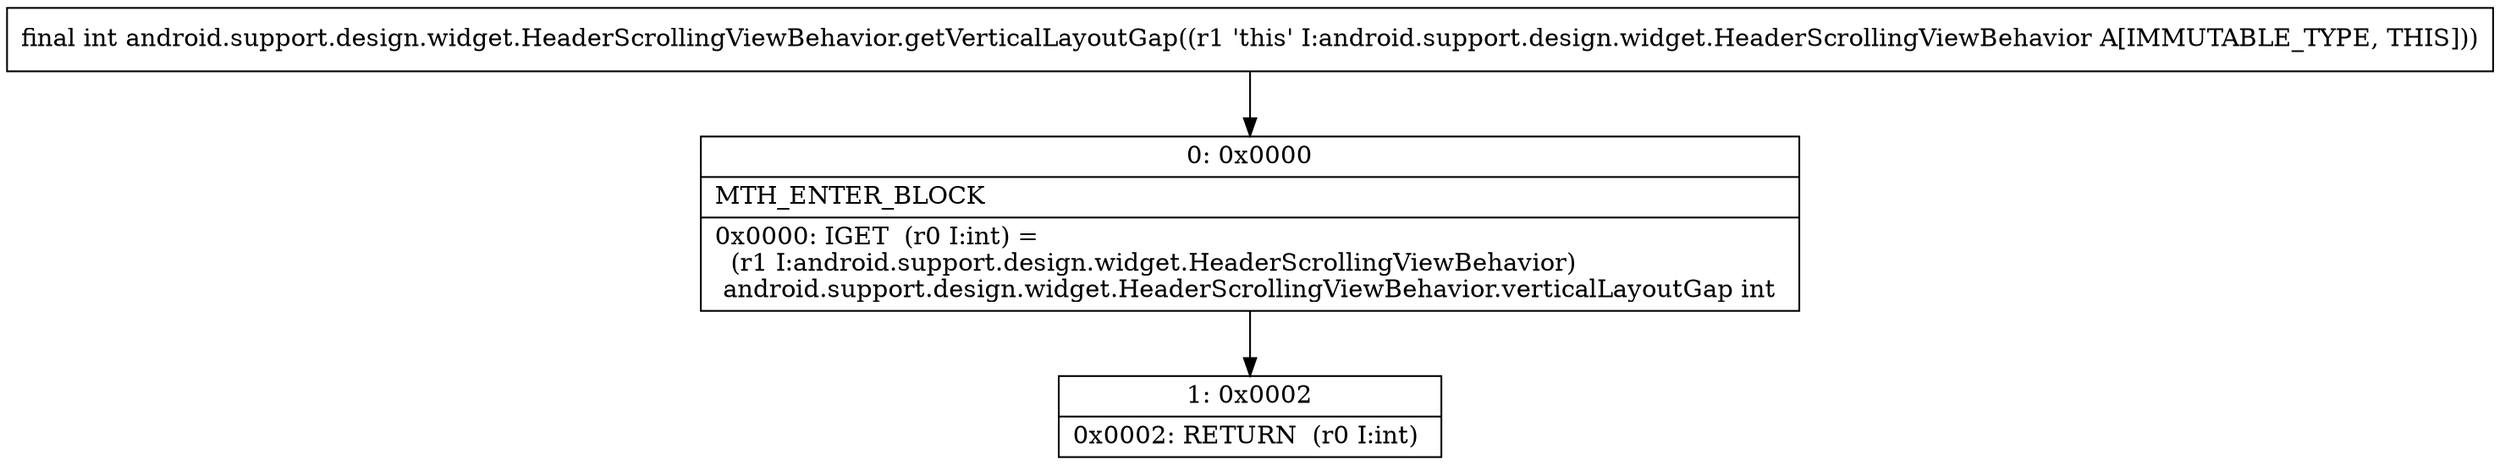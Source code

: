 digraph "CFG forandroid.support.design.widget.HeaderScrollingViewBehavior.getVerticalLayoutGap()I" {
Node_0 [shape=record,label="{0\:\ 0x0000|MTH_ENTER_BLOCK\l|0x0000: IGET  (r0 I:int) = \l  (r1 I:android.support.design.widget.HeaderScrollingViewBehavior)\l android.support.design.widget.HeaderScrollingViewBehavior.verticalLayoutGap int \l}"];
Node_1 [shape=record,label="{1\:\ 0x0002|0x0002: RETURN  (r0 I:int) \l}"];
MethodNode[shape=record,label="{final int android.support.design.widget.HeaderScrollingViewBehavior.getVerticalLayoutGap((r1 'this' I:android.support.design.widget.HeaderScrollingViewBehavior A[IMMUTABLE_TYPE, THIS])) }"];
MethodNode -> Node_0;
Node_0 -> Node_1;
}

